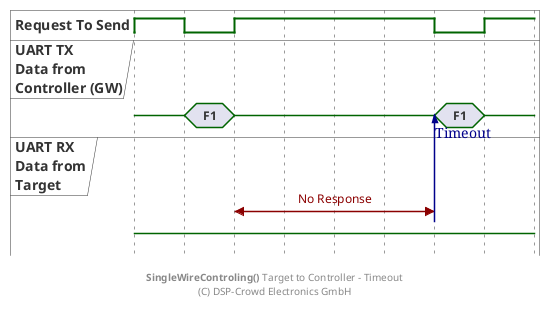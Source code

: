 
@startuml

hide time-axis

binary "Request To Send" as rts
concise "UART TX\nData from\nController (GW)" as ctrl
concise "UART RX\nData from\nTarget" as tar

@0
rts is 1
ctrl is {-}
tar is {-}

@+20
rts is 0
ctrl is "F1"

@+20
rts is 1
ctrl is {-}

@+80
rts is 0
ctrl is "F1"

@+20
rts is 1
ctrl is {-}

@40 <-> @+80 : No Response

@120
tar -> ctrl : Timeout

footer **SingleWireControling()** Target to Controller - Timeout\n(C) DSP-Crowd Electronics GmbH

@enduml


